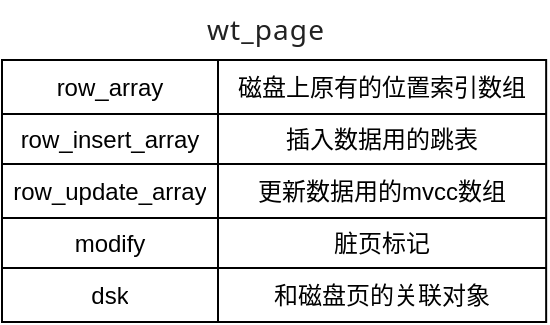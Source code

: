 <mxfile version="20.2.3" type="github">
  <diagram id="ky8-NgT48sntrBGbQjqh" name="第 1 页">
    <mxGraphModel dx="783" dy="414" grid="0" gridSize="10" guides="1" tooltips="1" connect="1" arrows="1" fold="1" page="1" pageScale="1" pageWidth="827" pageHeight="1169" math="0" shadow="0">
      <root>
        <mxCell id="0" />
        <mxCell id="1" parent="0" />
        <mxCell id="NElFIuJ0PPt1qtHgXGA5-2" value="" style="shape=table;html=1;whiteSpace=wrap;startSize=0;container=1;collapsible=0;childLayout=tableLayout;" vertex="1" parent="1">
          <mxGeometry x="45" y="144" width="272.08" height="131" as="geometry" />
        </mxCell>
        <mxCell id="NElFIuJ0PPt1qtHgXGA5-3" value="" style="shape=tableRow;horizontal=0;startSize=0;swimlaneHead=0;swimlaneBody=0;top=0;left=0;bottom=0;right=0;collapsible=0;dropTarget=0;fillColor=none;points=[[0,0.5],[1,0.5]];portConstraint=eastwest;" vertex="1" parent="NElFIuJ0PPt1qtHgXGA5-2">
          <mxGeometry width="272.08" height="27" as="geometry" />
        </mxCell>
        <mxCell id="NElFIuJ0PPt1qtHgXGA5-4" value="row_array" style="shape=partialRectangle;html=1;whiteSpace=wrap;connectable=0;fillColor=none;top=0;left=0;bottom=0;right=0;overflow=hidden;" vertex="1" parent="NElFIuJ0PPt1qtHgXGA5-3">
          <mxGeometry width="108" height="27" as="geometry">
            <mxRectangle width="108" height="27" as="alternateBounds" />
          </mxGeometry>
        </mxCell>
        <mxCell id="NElFIuJ0PPt1qtHgXGA5-25" value="磁盘上原有的位置索引数组" style="shape=partialRectangle;html=1;whiteSpace=wrap;connectable=0;fillColor=none;top=0;left=0;bottom=0;right=0;overflow=hidden;" vertex="1" parent="NElFIuJ0PPt1qtHgXGA5-3">
          <mxGeometry x="108" width="164" height="27" as="geometry">
            <mxRectangle width="164" height="27" as="alternateBounds" />
          </mxGeometry>
        </mxCell>
        <mxCell id="NElFIuJ0PPt1qtHgXGA5-15" style="shape=tableRow;horizontal=0;startSize=0;swimlaneHead=0;swimlaneBody=0;top=0;left=0;bottom=0;right=0;collapsible=0;dropTarget=0;fillColor=none;points=[[0,0.5],[1,0.5]];portConstraint=eastwest;" vertex="1" parent="NElFIuJ0PPt1qtHgXGA5-2">
          <mxGeometry y="27" width="272.08" height="25" as="geometry" />
        </mxCell>
        <mxCell id="NElFIuJ0PPt1qtHgXGA5-16" value="row_insert_array" style="shape=partialRectangle;html=1;whiteSpace=wrap;connectable=0;fillColor=none;top=0;left=0;bottom=0;right=0;overflow=hidden;" vertex="1" parent="NElFIuJ0PPt1qtHgXGA5-15">
          <mxGeometry width="108" height="25" as="geometry">
            <mxRectangle width="108" height="25" as="alternateBounds" />
          </mxGeometry>
        </mxCell>
        <mxCell id="NElFIuJ0PPt1qtHgXGA5-26" value="插入数据用的跳表" style="shape=partialRectangle;html=1;whiteSpace=wrap;connectable=0;fillColor=none;top=0;left=0;bottom=0;right=0;overflow=hidden;" vertex="1" parent="NElFIuJ0PPt1qtHgXGA5-15">
          <mxGeometry x="108" width="164" height="25" as="geometry">
            <mxRectangle width="164" height="25" as="alternateBounds" />
          </mxGeometry>
        </mxCell>
        <mxCell id="NElFIuJ0PPt1qtHgXGA5-17" style="shape=tableRow;horizontal=0;startSize=0;swimlaneHead=0;swimlaneBody=0;top=0;left=0;bottom=0;right=0;collapsible=0;dropTarget=0;fillColor=none;points=[[0,0.5],[1,0.5]];portConstraint=eastwest;" vertex="1" parent="NElFIuJ0PPt1qtHgXGA5-2">
          <mxGeometry y="52" width="272.08" height="27" as="geometry" />
        </mxCell>
        <mxCell id="NElFIuJ0PPt1qtHgXGA5-18" value="row_update_array" style="shape=partialRectangle;html=1;whiteSpace=wrap;connectable=0;fillColor=none;top=0;left=0;bottom=0;right=0;overflow=hidden;" vertex="1" parent="NElFIuJ0PPt1qtHgXGA5-17">
          <mxGeometry width="108" height="27" as="geometry">
            <mxRectangle width="108" height="27" as="alternateBounds" />
          </mxGeometry>
        </mxCell>
        <mxCell id="NElFIuJ0PPt1qtHgXGA5-27" value="更新数据用的mvcc数组" style="shape=partialRectangle;html=1;whiteSpace=wrap;connectable=0;fillColor=none;top=0;left=0;bottom=0;right=0;overflow=hidden;" vertex="1" parent="NElFIuJ0PPt1qtHgXGA5-17">
          <mxGeometry x="108" width="164" height="27" as="geometry">
            <mxRectangle width="164" height="27" as="alternateBounds" />
          </mxGeometry>
        </mxCell>
        <mxCell id="NElFIuJ0PPt1qtHgXGA5-19" style="shape=tableRow;horizontal=0;startSize=0;swimlaneHead=0;swimlaneBody=0;top=0;left=0;bottom=0;right=0;collapsible=0;dropTarget=0;fillColor=none;points=[[0,0.5],[1,0.5]];portConstraint=eastwest;" vertex="1" parent="NElFIuJ0PPt1qtHgXGA5-2">
          <mxGeometry y="79" width="272.08" height="25" as="geometry" />
        </mxCell>
        <mxCell id="NElFIuJ0PPt1qtHgXGA5-20" value="modify" style="shape=partialRectangle;html=1;whiteSpace=wrap;connectable=0;fillColor=none;top=0;left=0;bottom=0;right=0;overflow=hidden;" vertex="1" parent="NElFIuJ0PPt1qtHgXGA5-19">
          <mxGeometry width="108" height="25" as="geometry">
            <mxRectangle width="108" height="25" as="alternateBounds" />
          </mxGeometry>
        </mxCell>
        <mxCell id="NElFIuJ0PPt1qtHgXGA5-28" value="脏页标记" style="shape=partialRectangle;html=1;whiteSpace=wrap;connectable=0;fillColor=none;top=0;left=0;bottom=0;right=0;overflow=hidden;" vertex="1" parent="NElFIuJ0PPt1qtHgXGA5-19">
          <mxGeometry x="108" width="164" height="25" as="geometry">
            <mxRectangle width="164" height="25" as="alternateBounds" />
          </mxGeometry>
        </mxCell>
        <mxCell id="NElFIuJ0PPt1qtHgXGA5-21" style="shape=tableRow;horizontal=0;startSize=0;swimlaneHead=0;swimlaneBody=0;top=0;left=0;bottom=0;right=0;collapsible=0;dropTarget=0;fillColor=none;points=[[0,0.5],[1,0.5]];portConstraint=eastwest;" vertex="1" parent="NElFIuJ0PPt1qtHgXGA5-2">
          <mxGeometry y="104" width="272.08" height="27" as="geometry" />
        </mxCell>
        <mxCell id="NElFIuJ0PPt1qtHgXGA5-22" value="dsk" style="shape=partialRectangle;html=1;whiteSpace=wrap;connectable=0;fillColor=none;top=0;left=0;bottom=0;right=0;overflow=hidden;" vertex="1" parent="NElFIuJ0PPt1qtHgXGA5-21">
          <mxGeometry width="108" height="27" as="geometry">
            <mxRectangle width="108" height="27" as="alternateBounds" />
          </mxGeometry>
        </mxCell>
        <mxCell id="NElFIuJ0PPt1qtHgXGA5-29" value="和磁盘页的关联对象" style="shape=partialRectangle;html=1;whiteSpace=wrap;connectable=0;fillColor=none;top=0;left=0;bottom=0;right=0;overflow=hidden;" vertex="1" parent="NElFIuJ0PPt1qtHgXGA5-21">
          <mxGeometry x="108" width="164" height="27" as="geometry">
            <mxRectangle width="164" height="27" as="alternateBounds" />
          </mxGeometry>
        </mxCell>
        <mxCell id="NElFIuJ0PPt1qtHgXGA5-30" value="&lt;span style=&quot;color: rgb(34, 34, 34); font-family: system-ui, -apple-system, BlinkMacSystemFont, &amp;quot;Helvetica Neue&amp;quot;, &amp;quot;PingFang SC&amp;quot;, &amp;quot;Hiragino Sans GB&amp;quot;, &amp;quot;Microsoft YaHei UI&amp;quot;, &amp;quot;Microsoft YaHei&amp;quot;, Arial, sans-serif; font-size: 14px; letter-spacing: 0.544px; text-align: justify; background-color: rgb(255, 255, 255);&quot;&gt;wt_page&lt;/span&gt;" style="text;html=1;strokeColor=none;fillColor=none;align=center;verticalAlign=middle;whiteSpace=wrap;rounded=0;" vertex="1" parent="1">
          <mxGeometry x="147" y="114" width="60" height="30" as="geometry" />
        </mxCell>
      </root>
    </mxGraphModel>
  </diagram>
</mxfile>
